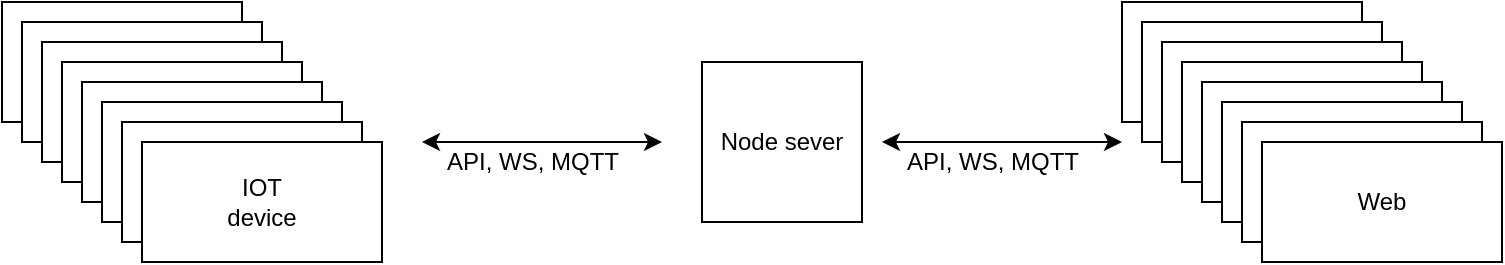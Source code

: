 <mxfile version="28.0.7">
  <diagram name="Page-1" id="kcbcqz0t08lp8tHlhbcN">
    <mxGraphModel dx="1179" dy="729" grid="1" gridSize="10" guides="1" tooltips="1" connect="1" arrows="1" fold="1" page="1" pageScale="1" pageWidth="850" pageHeight="1100" math="0" shadow="0">
      <root>
        <mxCell id="0" />
        <mxCell id="1" parent="0" />
        <mxCell id="_2-X6XRzMaKaLygjBcaH-1" value="" style="rounded=0;whiteSpace=wrap;html=1;" vertex="1" parent="1">
          <mxGeometry x="40" y="340" width="120" height="60" as="geometry" />
        </mxCell>
        <mxCell id="_2-X6XRzMaKaLygjBcaH-2" value="" style="rounded=0;whiteSpace=wrap;html=1;" vertex="1" parent="1">
          <mxGeometry x="50" y="350" width="120" height="60" as="geometry" />
        </mxCell>
        <mxCell id="_2-X6XRzMaKaLygjBcaH-6" value="" style="rounded=0;whiteSpace=wrap;html=1;" vertex="1" parent="1">
          <mxGeometry x="60" y="360" width="120" height="60" as="geometry" />
        </mxCell>
        <mxCell id="_2-X6XRzMaKaLygjBcaH-7" value="" style="rounded=0;whiteSpace=wrap;html=1;" vertex="1" parent="1">
          <mxGeometry x="70" y="370" width="120" height="60" as="geometry" />
        </mxCell>
        <mxCell id="_2-X6XRzMaKaLygjBcaH-8" value="" style="rounded=0;whiteSpace=wrap;html=1;" vertex="1" parent="1">
          <mxGeometry x="80" y="380" width="120" height="60" as="geometry" />
        </mxCell>
        <mxCell id="_2-X6XRzMaKaLygjBcaH-9" value="" style="rounded=0;whiteSpace=wrap;html=1;" vertex="1" parent="1">
          <mxGeometry x="90" y="390" width="120" height="60" as="geometry" />
        </mxCell>
        <mxCell id="_2-X6XRzMaKaLygjBcaH-10" value="" style="rounded=0;whiteSpace=wrap;html=1;" vertex="1" parent="1">
          <mxGeometry x="100" y="400" width="120" height="60" as="geometry" />
        </mxCell>
        <mxCell id="_2-X6XRzMaKaLygjBcaH-11" value="IOT&lt;div&gt;device&lt;/div&gt;" style="rounded=0;whiteSpace=wrap;html=1;" vertex="1" parent="1">
          <mxGeometry x="110" y="410" width="120" height="60" as="geometry" />
        </mxCell>
        <mxCell id="_2-X6XRzMaKaLygjBcaH-13" value="" style="endArrow=classic;startArrow=classic;html=1;rounded=0;" edge="1" parent="1">
          <mxGeometry width="50" height="50" relative="1" as="geometry">
            <mxPoint x="250" y="410" as="sourcePoint" />
            <mxPoint x="370" y="410" as="targetPoint" />
          </mxGeometry>
        </mxCell>
        <mxCell id="_2-X6XRzMaKaLygjBcaH-14" value="Node sever" style="whiteSpace=wrap;html=1;aspect=fixed;" vertex="1" parent="1">
          <mxGeometry x="390" y="370" width="80" height="80" as="geometry" />
        </mxCell>
        <mxCell id="_2-X6XRzMaKaLygjBcaH-15" value="API, WS, MQTT" style="text;html=1;align=center;verticalAlign=middle;resizable=0;points=[];autosize=1;strokeColor=none;fillColor=none;" vertex="1" parent="1">
          <mxGeometry x="250" y="405" width="110" height="30" as="geometry" />
        </mxCell>
        <mxCell id="_2-X6XRzMaKaLygjBcaH-16" value="" style="rounded=0;whiteSpace=wrap;html=1;" vertex="1" parent="1">
          <mxGeometry x="600" y="340" width="120" height="60" as="geometry" />
        </mxCell>
        <mxCell id="_2-X6XRzMaKaLygjBcaH-17" value="" style="rounded=0;whiteSpace=wrap;html=1;" vertex="1" parent="1">
          <mxGeometry x="610" y="350" width="120" height="60" as="geometry" />
        </mxCell>
        <mxCell id="_2-X6XRzMaKaLygjBcaH-18" value="" style="rounded=0;whiteSpace=wrap;html=1;" vertex="1" parent="1">
          <mxGeometry x="620" y="360" width="120" height="60" as="geometry" />
        </mxCell>
        <mxCell id="_2-X6XRzMaKaLygjBcaH-19" value="" style="rounded=0;whiteSpace=wrap;html=1;" vertex="1" parent="1">
          <mxGeometry x="630" y="370" width="120" height="60" as="geometry" />
        </mxCell>
        <mxCell id="_2-X6XRzMaKaLygjBcaH-20" value="" style="rounded=0;whiteSpace=wrap;html=1;" vertex="1" parent="1">
          <mxGeometry x="640" y="380" width="120" height="60" as="geometry" />
        </mxCell>
        <mxCell id="_2-X6XRzMaKaLygjBcaH-21" value="" style="rounded=0;whiteSpace=wrap;html=1;" vertex="1" parent="1">
          <mxGeometry x="650" y="390" width="120" height="60" as="geometry" />
        </mxCell>
        <mxCell id="_2-X6XRzMaKaLygjBcaH-22" value="" style="rounded=0;whiteSpace=wrap;html=1;" vertex="1" parent="1">
          <mxGeometry x="660" y="400" width="120" height="60" as="geometry" />
        </mxCell>
        <mxCell id="_2-X6XRzMaKaLygjBcaH-23" value="Web" style="rounded=0;whiteSpace=wrap;html=1;" vertex="1" parent="1">
          <mxGeometry x="670" y="410" width="120" height="60" as="geometry" />
        </mxCell>
        <mxCell id="_2-X6XRzMaKaLygjBcaH-24" value="" style="endArrow=classic;startArrow=classic;html=1;rounded=0;" edge="1" parent="1">
          <mxGeometry width="50" height="50" relative="1" as="geometry">
            <mxPoint x="480" y="410" as="sourcePoint" />
            <mxPoint x="600" y="410" as="targetPoint" />
          </mxGeometry>
        </mxCell>
        <mxCell id="_2-X6XRzMaKaLygjBcaH-25" value="API, WS, MQTT" style="text;html=1;align=center;verticalAlign=middle;resizable=0;points=[];autosize=1;strokeColor=none;fillColor=none;" vertex="1" parent="1">
          <mxGeometry x="480" y="405" width="110" height="30" as="geometry" />
        </mxCell>
      </root>
    </mxGraphModel>
  </diagram>
</mxfile>
